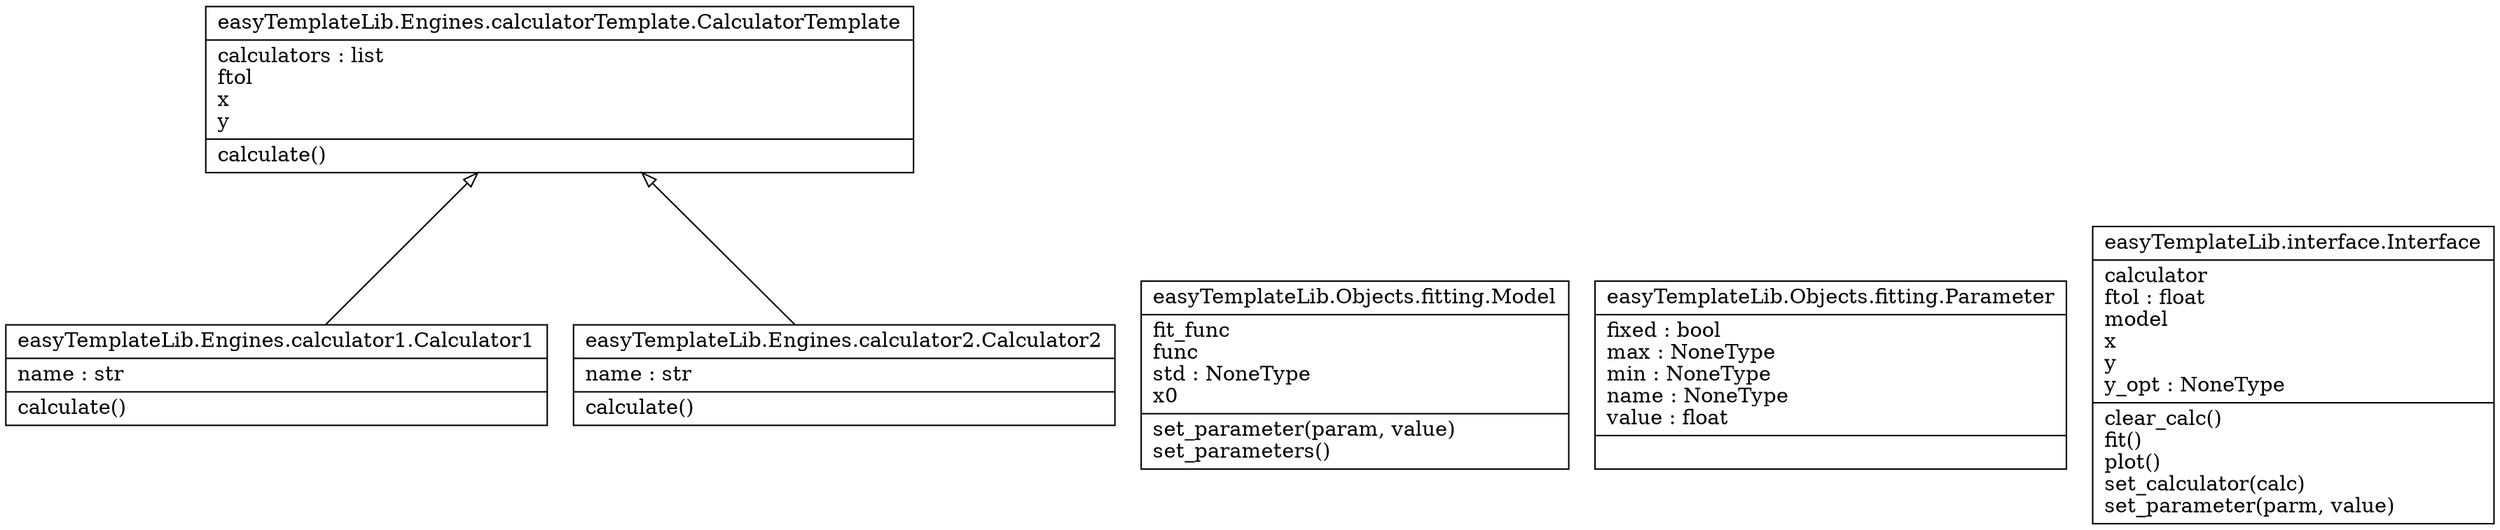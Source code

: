 digraph "classes_easyTemplateLib" {
charset="utf-8"
rankdir=BT
"0" [label="{easyTemplateLib.Engines.calculator1.Calculator1|name : str\l|calculate()\l}", shape="record"];
"1" [label="{easyTemplateLib.Engines.calculator2.Calculator2|name : str\l|calculate()\l}", shape="record"];
"2" [label="{easyTemplateLib.Engines.calculatorTemplate.CalculatorTemplate|calculators : list\lftol\lx\ly\l|calculate()\l}", shape="record"];
"3" [label="{easyTemplateLib.Objects.fitting.Model|fit_func\lfunc\lstd : NoneType\lx0\l|set_parameter(param, value)\lset_parameters()\l}", shape="record"];
"4" [label="{easyTemplateLib.Objects.fitting.Parameter|fixed : bool\lmax : NoneType\lmin : NoneType\lname : NoneType\lvalue : float\l|}", shape="record"];
"5" [label="{easyTemplateLib.interface.Interface|calculator\lftol : float\lmodel\lx\ly\ly_opt : NoneType\l|clear_calc()\lfit()\lplot()\lset_calculator(calc)\lset_parameter(parm, value)\l}", shape="record"];
"0" -> "2" [arrowhead="empty", arrowtail="none"];
"1" -> "2" [arrowhead="empty", arrowtail="none"];
}
